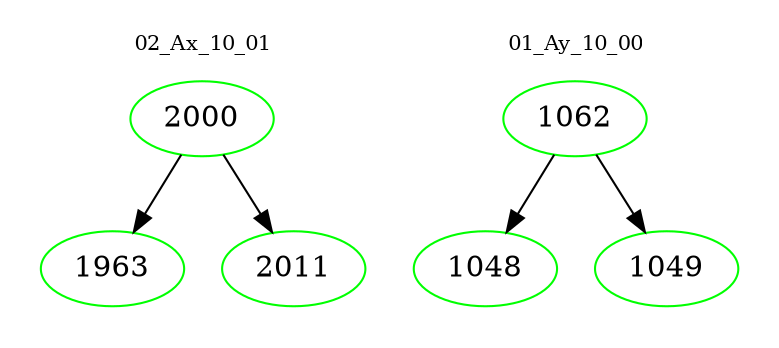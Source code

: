 digraph{
subgraph cluster_0 {
color = white
label = "02_Ax_10_01";
fontsize=10;
T0_2000 [label="2000", color="green"]
T0_2000 -> T0_1963 [color="black"]
T0_1963 [label="1963", color="green"]
T0_2000 -> T0_2011 [color="black"]
T0_2011 [label="2011", color="green"]
}
subgraph cluster_1 {
color = white
label = "01_Ay_10_00";
fontsize=10;
T1_1062 [label="1062", color="green"]
T1_1062 -> T1_1048 [color="black"]
T1_1048 [label="1048", color="green"]
T1_1062 -> T1_1049 [color="black"]
T1_1049 [label="1049", color="green"]
}
}

